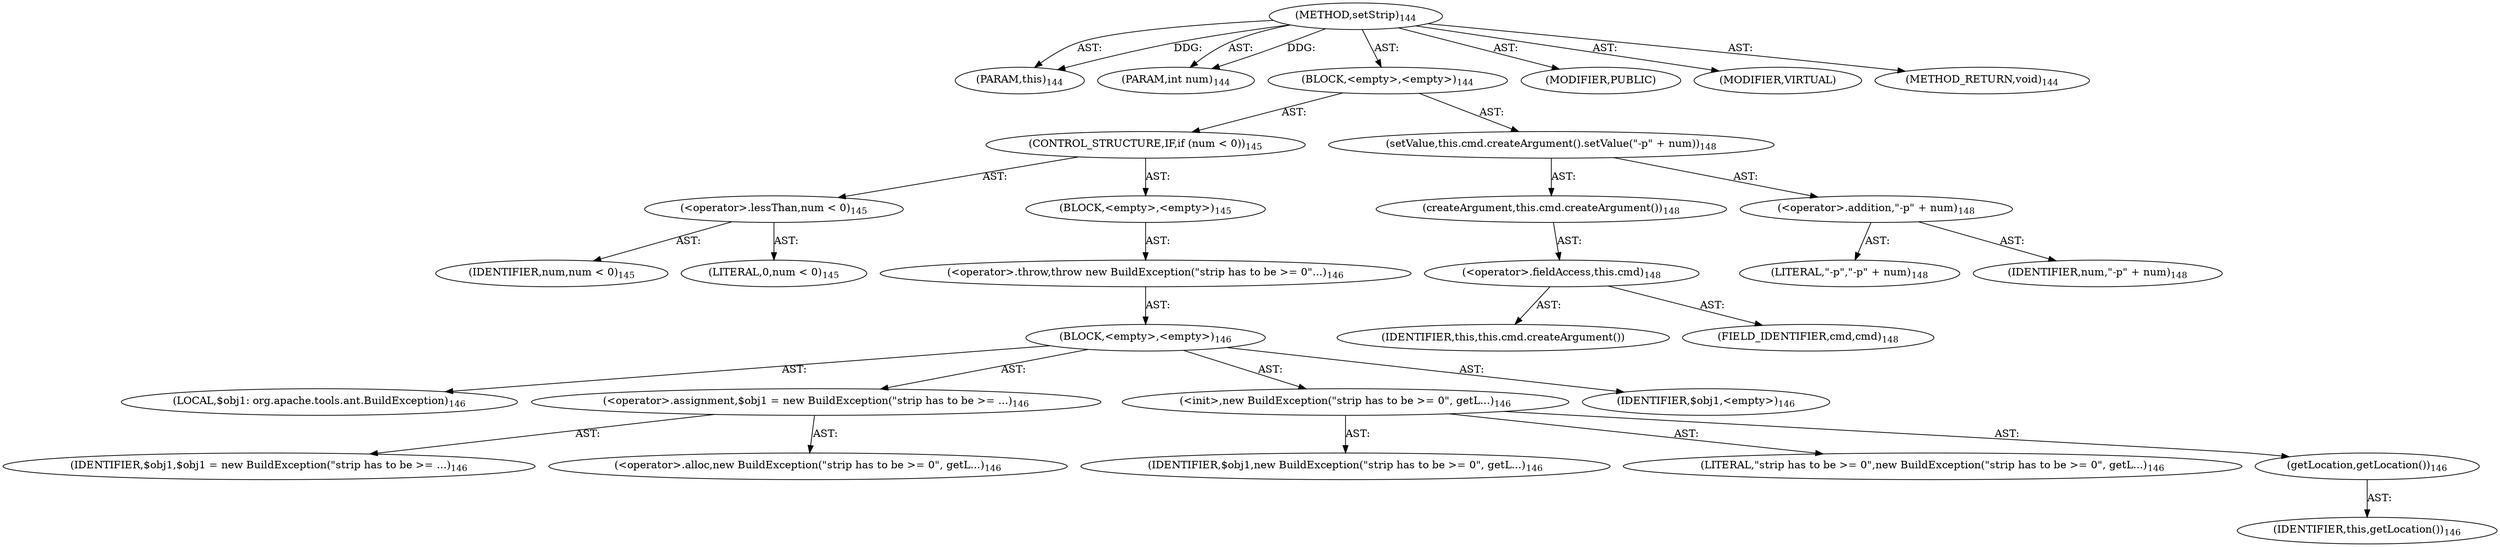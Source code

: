 digraph "setStrip" {  
"111669149701" [label = <(METHOD,setStrip)<SUB>144</SUB>> ]
"115964116993" [label = <(PARAM,this)<SUB>144</SUB>> ]
"115964117005" [label = <(PARAM,int num)<SUB>144</SUB>> ]
"25769803786" [label = <(BLOCK,&lt;empty&gt;,&lt;empty&gt;)<SUB>144</SUB>> ]
"47244640260" [label = <(CONTROL_STRUCTURE,IF,if (num &lt; 0))<SUB>145</SUB>> ]
"30064771104" [label = <(&lt;operator&gt;.lessThan,num &lt; 0)<SUB>145</SUB>> ]
"68719476765" [label = <(IDENTIFIER,num,num &lt; 0)<SUB>145</SUB>> ]
"90194313224" [label = <(LITERAL,0,num &lt; 0)<SUB>145</SUB>> ]
"25769803787" [label = <(BLOCK,&lt;empty&gt;,&lt;empty&gt;)<SUB>145</SUB>> ]
"30064771105" [label = <(&lt;operator&gt;.throw,throw new BuildException(&quot;strip has to be &gt;= 0&quot;...)<SUB>146</SUB>> ]
"25769803788" [label = <(BLOCK,&lt;empty&gt;,&lt;empty&gt;)<SUB>146</SUB>> ]
"94489280513" [label = <(LOCAL,$obj1: org.apache.tools.ant.BuildException)<SUB>146</SUB>> ]
"30064771106" [label = <(&lt;operator&gt;.assignment,$obj1 = new BuildException(&quot;strip has to be &gt;= ...)<SUB>146</SUB>> ]
"68719476766" [label = <(IDENTIFIER,$obj1,$obj1 = new BuildException(&quot;strip has to be &gt;= ...)<SUB>146</SUB>> ]
"30064771107" [label = <(&lt;operator&gt;.alloc,new BuildException(&quot;strip has to be &gt;= 0&quot;, getL...)<SUB>146</SUB>> ]
"30064771108" [label = <(&lt;init&gt;,new BuildException(&quot;strip has to be &gt;= 0&quot;, getL...)<SUB>146</SUB>> ]
"68719476767" [label = <(IDENTIFIER,$obj1,new BuildException(&quot;strip has to be &gt;= 0&quot;, getL...)<SUB>146</SUB>> ]
"90194313225" [label = <(LITERAL,&quot;strip has to be &gt;= 0&quot;,new BuildException(&quot;strip has to be &gt;= 0&quot;, getL...)<SUB>146</SUB>> ]
"30064771109" [label = <(getLocation,getLocation())<SUB>146</SUB>> ]
"68719476737" [label = <(IDENTIFIER,this,getLocation())<SUB>146</SUB>> ]
"68719476768" [label = <(IDENTIFIER,$obj1,&lt;empty&gt;)<SUB>146</SUB>> ]
"30064771110" [label = <(setValue,this.cmd.createArgument().setValue(&quot;-p&quot; + num))<SUB>148</SUB>> ]
"30064771111" [label = <(createArgument,this.cmd.createArgument())<SUB>148</SUB>> ]
"30064771112" [label = <(&lt;operator&gt;.fieldAccess,this.cmd)<SUB>148</SUB>> ]
"68719476769" [label = <(IDENTIFIER,this,this.cmd.createArgument())> ]
"55834574856" [label = <(FIELD_IDENTIFIER,cmd,cmd)<SUB>148</SUB>> ]
"30064771113" [label = <(&lt;operator&gt;.addition,&quot;-p&quot; + num)<SUB>148</SUB>> ]
"90194313226" [label = <(LITERAL,&quot;-p&quot;,&quot;-p&quot; + num)<SUB>148</SUB>> ]
"68719476770" [label = <(IDENTIFIER,num,&quot;-p&quot; + num)<SUB>148</SUB>> ]
"133143986190" [label = <(MODIFIER,PUBLIC)> ]
"133143986191" [label = <(MODIFIER,VIRTUAL)> ]
"128849018885" [label = <(METHOD_RETURN,void)<SUB>144</SUB>> ]
  "111669149701" -> "115964116993"  [ label = "AST: "] 
  "111669149701" -> "115964117005"  [ label = "AST: "] 
  "111669149701" -> "25769803786"  [ label = "AST: "] 
  "111669149701" -> "133143986190"  [ label = "AST: "] 
  "111669149701" -> "133143986191"  [ label = "AST: "] 
  "111669149701" -> "128849018885"  [ label = "AST: "] 
  "25769803786" -> "47244640260"  [ label = "AST: "] 
  "25769803786" -> "30064771110"  [ label = "AST: "] 
  "47244640260" -> "30064771104"  [ label = "AST: "] 
  "47244640260" -> "25769803787"  [ label = "AST: "] 
  "30064771104" -> "68719476765"  [ label = "AST: "] 
  "30064771104" -> "90194313224"  [ label = "AST: "] 
  "25769803787" -> "30064771105"  [ label = "AST: "] 
  "30064771105" -> "25769803788"  [ label = "AST: "] 
  "25769803788" -> "94489280513"  [ label = "AST: "] 
  "25769803788" -> "30064771106"  [ label = "AST: "] 
  "25769803788" -> "30064771108"  [ label = "AST: "] 
  "25769803788" -> "68719476768"  [ label = "AST: "] 
  "30064771106" -> "68719476766"  [ label = "AST: "] 
  "30064771106" -> "30064771107"  [ label = "AST: "] 
  "30064771108" -> "68719476767"  [ label = "AST: "] 
  "30064771108" -> "90194313225"  [ label = "AST: "] 
  "30064771108" -> "30064771109"  [ label = "AST: "] 
  "30064771109" -> "68719476737"  [ label = "AST: "] 
  "30064771110" -> "30064771111"  [ label = "AST: "] 
  "30064771110" -> "30064771113"  [ label = "AST: "] 
  "30064771111" -> "30064771112"  [ label = "AST: "] 
  "30064771112" -> "68719476769"  [ label = "AST: "] 
  "30064771112" -> "55834574856"  [ label = "AST: "] 
  "30064771113" -> "90194313226"  [ label = "AST: "] 
  "30064771113" -> "68719476770"  [ label = "AST: "] 
  "111669149701" -> "115964116993"  [ label = "DDG: "] 
  "111669149701" -> "115964117005"  [ label = "DDG: "] 
}
